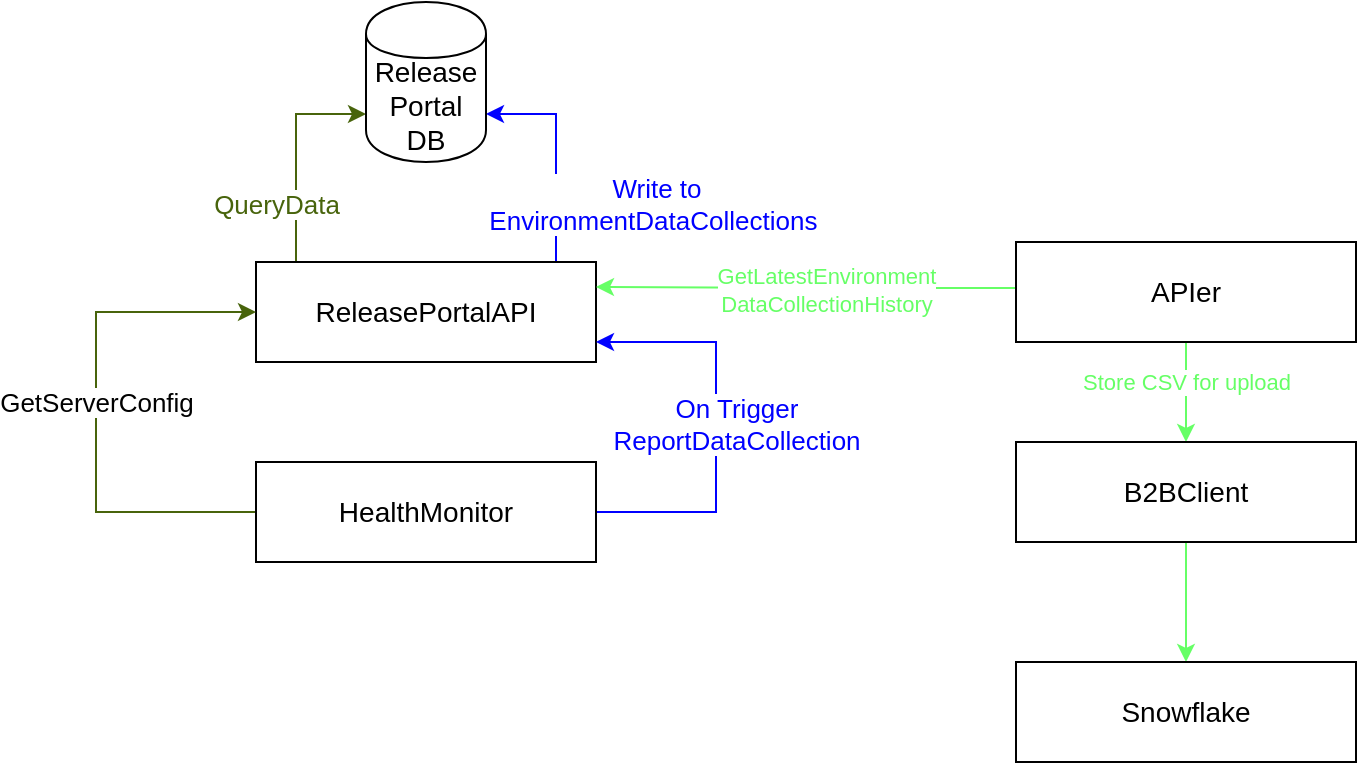<mxfile version="26.1.1">
  <diagram name="Page-1" id="QV1_HWFIFICLHjL3Q0-J">
    <mxGraphModel dx="989" dy="1678" grid="1" gridSize="10" guides="1" tooltips="1" connect="1" arrows="1" fold="1" page="1" pageScale="1" pageWidth="827" pageHeight="1169" math="0" shadow="0">
      <root>
        <mxCell id="0" />
        <mxCell id="1" parent="0" />
        <mxCell id="GeAgQett_E_SLnkHT2Mg-6" style="edgeStyle=orthogonalEdgeStyle;rounded=0;orthogonalLoop=1;jettySize=auto;html=1;exitX=0.25;exitY=0;exitDx=0;exitDy=0;entryX=0;entryY=0.7;entryDx=0;entryDy=0;fontColor=light-dark(#48640C,#EDEDED);labelBackgroundColor=light-dark(#48640C,#EDEDED);strokeColor=light-dark(#48640C,#EDEDED);" edge="1" parent="1" source="GeAgQett_E_SLnkHT2Mg-1" target="GeAgQett_E_SLnkHT2Mg-5">
          <mxGeometry relative="1" as="geometry">
            <Array as="points">
              <mxPoint x="420" y="70" />
              <mxPoint x="420" y="-4" />
            </Array>
          </mxGeometry>
        </mxCell>
        <mxCell id="GeAgQett_E_SLnkHT2Mg-10" value="&lt;font style=&quot;font-size: 13px;&quot;&gt;QueryData&lt;/font&gt;" style="edgeLabel;html=1;align=center;verticalAlign=middle;resizable=0;points=[];fontColor=#48640C;" vertex="1" connectable="0" parent="GeAgQett_E_SLnkHT2Mg-6">
          <mxGeometry x="-0.257" relative="1" as="geometry">
            <mxPoint x="-10" y="-3" as="offset" />
          </mxGeometry>
        </mxCell>
        <mxCell id="GeAgQett_E_SLnkHT2Mg-11" style="edgeStyle=orthogonalEdgeStyle;rounded=0;orthogonalLoop=1;jettySize=auto;html=1;exitX=0.75;exitY=0;exitDx=0;exitDy=0;entryX=1;entryY=0.7;entryDx=0;entryDy=0;strokeColor=#0000FF;" edge="1" parent="1" source="GeAgQett_E_SLnkHT2Mg-1" target="GeAgQett_E_SLnkHT2Mg-5">
          <mxGeometry relative="1" as="geometry">
            <Array as="points">
              <mxPoint x="550" y="70" />
              <mxPoint x="550" y="-4" />
            </Array>
          </mxGeometry>
        </mxCell>
        <mxCell id="GeAgQett_E_SLnkHT2Mg-12" value="&lt;font style=&quot;font-size: 13px;&quot;&gt;Write to&lt;br&gt;EnvironmentDataCollections&lt;span style=&quot;background-color: light-dark(#ffffff, var(--ge-dark-color, #121212));&quot;&gt;&amp;nbsp;&lt;/span&gt;&lt;/font&gt;" style="edgeLabel;html=1;align=center;verticalAlign=middle;resizable=0;points=[];fontColor=#0000FF;" vertex="1" connectable="0" parent="GeAgQett_E_SLnkHT2Mg-11">
          <mxGeometry x="-0.117" relative="1" as="geometry">
            <mxPoint x="50" y="6" as="offset" />
          </mxGeometry>
        </mxCell>
        <mxCell id="GeAgQett_E_SLnkHT2Mg-1" value="&lt;font style=&quot;font-size: 14px;&quot;&gt;&lt;span&gt;ReleasePortalAPI&lt;/span&gt;&lt;/font&gt;" style="html=1;whiteSpace=wrap;fontStyle=0" vertex="1" parent="1">
          <mxGeometry x="400" y="70" width="170" height="50" as="geometry" />
        </mxCell>
        <mxCell id="GeAgQett_E_SLnkHT2Mg-3" style="edgeStyle=orthogonalEdgeStyle;rounded=0;orthogonalLoop=1;jettySize=auto;html=1;exitX=0;exitY=0.5;exitDx=0;exitDy=0;entryX=0;entryY=0.5;entryDx=0;entryDy=0;strokeColor=light-dark(#48640C,#EDEDED);" edge="1" parent="1" source="GeAgQett_E_SLnkHT2Mg-2" target="GeAgQett_E_SLnkHT2Mg-1">
          <mxGeometry relative="1" as="geometry">
            <Array as="points">
              <mxPoint x="320" y="195" />
              <mxPoint x="320" y="95" />
            </Array>
          </mxGeometry>
        </mxCell>
        <mxCell id="GeAgQett_E_SLnkHT2Mg-4" value="GetServerConfig" style="edgeLabel;html=1;align=center;verticalAlign=middle;resizable=0;points=[];fontSize=13;" vertex="1" connectable="0" parent="GeAgQett_E_SLnkHT2Mg-3">
          <mxGeometry x="-0.04" y="-1" relative="1" as="geometry">
            <mxPoint x="-1" y="-10" as="offset" />
          </mxGeometry>
        </mxCell>
        <mxCell id="GeAgQett_E_SLnkHT2Mg-8" style="edgeStyle=orthogonalEdgeStyle;rounded=0;orthogonalLoop=1;jettySize=auto;html=1;exitX=1;exitY=0.5;exitDx=0;exitDy=0;strokeColor=#0000FF;" edge="1" parent="1" source="GeAgQett_E_SLnkHT2Mg-2">
          <mxGeometry relative="1" as="geometry">
            <mxPoint x="570" y="110" as="targetPoint" />
            <Array as="points">
              <mxPoint x="630" y="195" />
              <mxPoint x="630" y="110" />
              <mxPoint x="570" y="110" />
            </Array>
          </mxGeometry>
        </mxCell>
        <mxCell id="GeAgQett_E_SLnkHT2Mg-9" value="&lt;font style=&quot;font-size: 13px;&quot;&gt;On Trigger&lt;/font&gt;&lt;div&gt;&lt;font style=&quot;&quot;&gt;&lt;span style=&quot;font-size: 13px;&quot;&gt;ReportDataCollection&lt;/span&gt;&lt;/font&gt;&lt;/div&gt;" style="edgeLabel;html=1;align=center;verticalAlign=middle;resizable=0;points=[];fontColor=#0000FF;" vertex="1" connectable="0" parent="GeAgQett_E_SLnkHT2Mg-8">
          <mxGeometry x="0.018" y="2" relative="1" as="geometry">
            <mxPoint x="12" as="offset" />
          </mxGeometry>
        </mxCell>
        <mxCell id="GeAgQett_E_SLnkHT2Mg-2" value="HealthMonitor" style="html=1;whiteSpace=wrap;fontSize=14;" vertex="1" parent="1">
          <mxGeometry x="400" y="170" width="170" height="50" as="geometry" />
        </mxCell>
        <mxCell id="GeAgQett_E_SLnkHT2Mg-5" value="&lt;font style=&quot;font-size: 14px;&quot;&gt;Release Portal DB&lt;/font&gt;" style="shape=cylinder;whiteSpace=wrap;html=1;boundedLbl=1;backgroundOutline=1;" vertex="1" parent="1">
          <mxGeometry x="455" y="-60" width="60" height="80" as="geometry" />
        </mxCell>
        <mxCell id="GeAgQett_E_SLnkHT2Mg-14" style="edgeStyle=orthogonalEdgeStyle;rounded=0;orthogonalLoop=1;jettySize=auto;html=1;exitX=0;exitY=0.5;exitDx=0;exitDy=0;entryX=1;entryY=0.25;entryDx=0;entryDy=0;strokeColor=#66FF66;" edge="1" parent="1" source="GeAgQett_E_SLnkHT2Mg-13" target="GeAgQett_E_SLnkHT2Mg-1">
          <mxGeometry relative="1" as="geometry">
            <Array as="points">
              <mxPoint x="780" y="83" />
              <mxPoint x="675" y="83" />
            </Array>
          </mxGeometry>
        </mxCell>
        <mxCell id="GeAgQett_E_SLnkHT2Mg-15" value="&lt;font style=&quot;&quot;&gt;GetLatestEnvironment&lt;/font&gt;&lt;div&gt;&lt;font style=&quot;&quot;&gt;DataCollectionHistory&lt;/font&gt;&lt;/div&gt;" style="edgeLabel;html=1;align=center;verticalAlign=middle;resizable=0;points=[];fontColor=#66FF66;" vertex="1" connectable="0" parent="GeAgQett_E_SLnkHT2Mg-14">
          <mxGeometry x="-0.085" y="1" relative="1" as="geometry">
            <mxPoint as="offset" />
          </mxGeometry>
        </mxCell>
        <mxCell id="GeAgQett_E_SLnkHT2Mg-17" style="edgeStyle=orthogonalEdgeStyle;rounded=0;orthogonalLoop=1;jettySize=auto;html=1;exitX=0.5;exitY=1;exitDx=0;exitDy=0;entryX=0.5;entryY=0;entryDx=0;entryDy=0;strokeColor=#66FF66;" edge="1" parent="1" source="GeAgQett_E_SLnkHT2Mg-13" target="GeAgQett_E_SLnkHT2Mg-16">
          <mxGeometry relative="1" as="geometry" />
        </mxCell>
        <mxCell id="GeAgQett_E_SLnkHT2Mg-18" value="&lt;font style=&quot;color: rgb(102, 255, 102);&quot;&gt;Store CSV for upload&lt;/font&gt;" style="edgeLabel;html=1;align=center;verticalAlign=middle;resizable=0;points=[];" vertex="1" connectable="0" parent="GeAgQett_E_SLnkHT2Mg-17">
          <mxGeometry x="-0.193" relative="1" as="geometry">
            <mxPoint as="offset" />
          </mxGeometry>
        </mxCell>
        <mxCell id="GeAgQett_E_SLnkHT2Mg-13" value="APIer" style="html=1;whiteSpace=wrap;fontSize=14;" vertex="1" parent="1">
          <mxGeometry x="780" y="60" width="170" height="50" as="geometry" />
        </mxCell>
        <mxCell id="GeAgQett_E_SLnkHT2Mg-20" style="edgeStyle=orthogonalEdgeStyle;rounded=0;orthogonalLoop=1;jettySize=auto;html=1;exitX=0.5;exitY=1;exitDx=0;exitDy=0;entryX=0.5;entryY=0;entryDx=0;entryDy=0;strokeColor=#66FF66;" edge="1" parent="1" source="GeAgQett_E_SLnkHT2Mg-16" target="GeAgQett_E_SLnkHT2Mg-19">
          <mxGeometry relative="1" as="geometry" />
        </mxCell>
        <mxCell id="GeAgQett_E_SLnkHT2Mg-16" value="B2BClient" style="html=1;whiteSpace=wrap;fontSize=14;" vertex="1" parent="1">
          <mxGeometry x="780" y="160" width="170" height="50" as="geometry" />
        </mxCell>
        <mxCell id="GeAgQett_E_SLnkHT2Mg-19" value="Snowflake" style="html=1;whiteSpace=wrap;fontSize=14;" vertex="1" parent="1">
          <mxGeometry x="780" y="270" width="170" height="50" as="geometry" />
        </mxCell>
      </root>
    </mxGraphModel>
  </diagram>
</mxfile>
